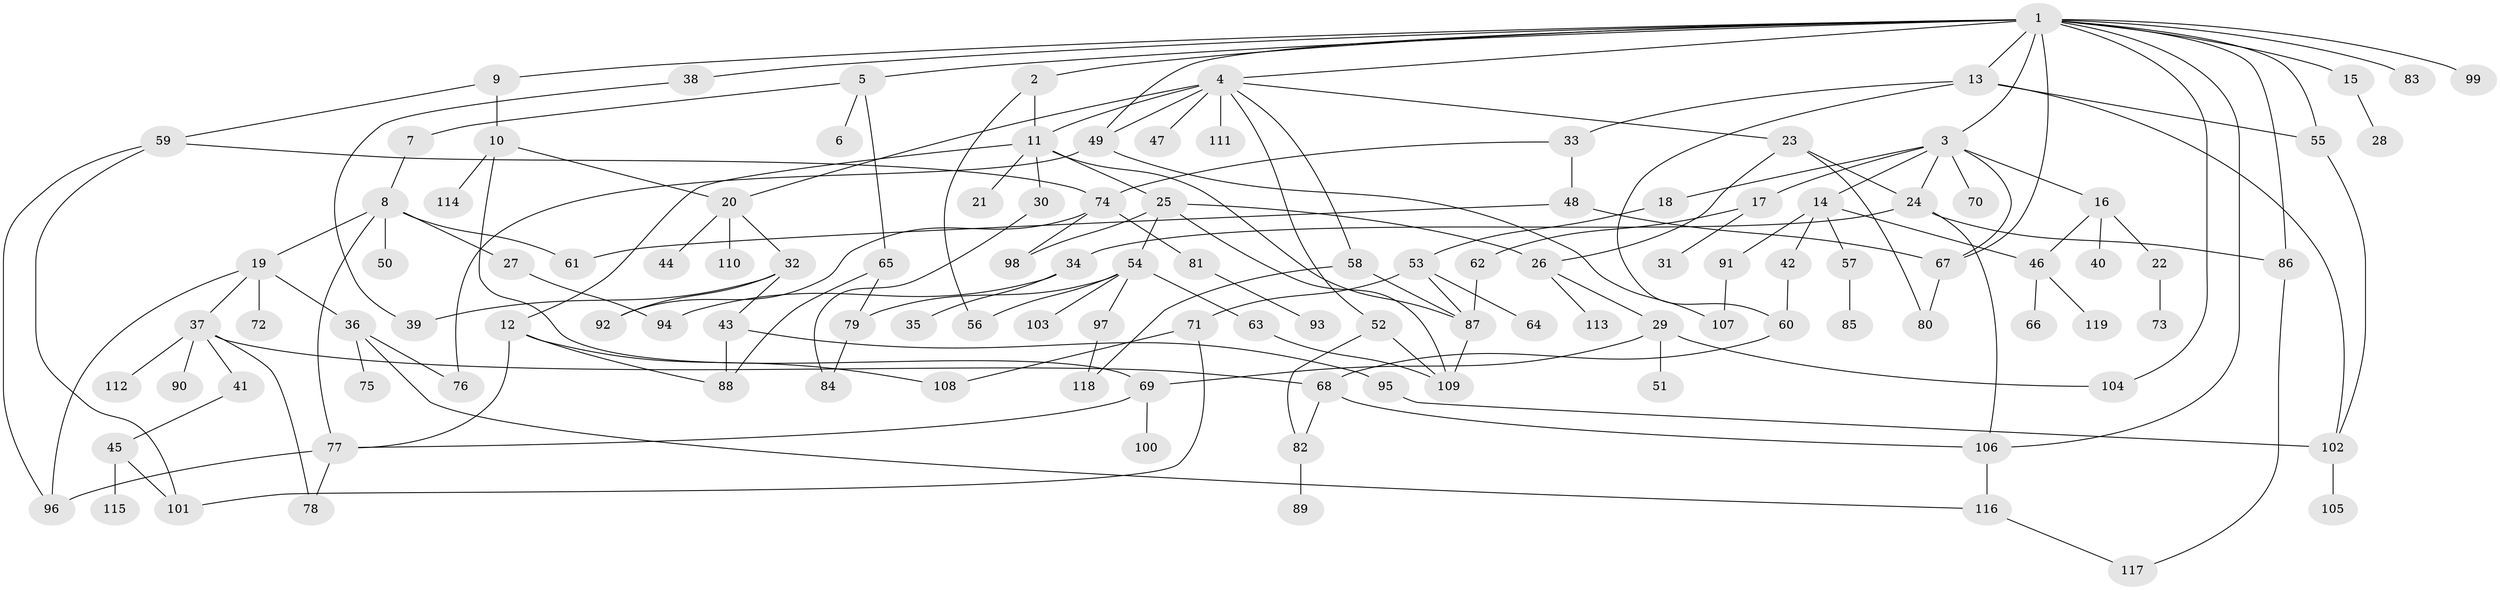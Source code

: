 // Generated by graph-tools (version 1.1) at 2025/25/03/09/25 03:25:29]
// undirected, 119 vertices, 168 edges
graph export_dot {
graph [start="1"]
  node [color=gray90,style=filled];
  1;
  2;
  3;
  4;
  5;
  6;
  7;
  8;
  9;
  10;
  11;
  12;
  13;
  14;
  15;
  16;
  17;
  18;
  19;
  20;
  21;
  22;
  23;
  24;
  25;
  26;
  27;
  28;
  29;
  30;
  31;
  32;
  33;
  34;
  35;
  36;
  37;
  38;
  39;
  40;
  41;
  42;
  43;
  44;
  45;
  46;
  47;
  48;
  49;
  50;
  51;
  52;
  53;
  54;
  55;
  56;
  57;
  58;
  59;
  60;
  61;
  62;
  63;
  64;
  65;
  66;
  67;
  68;
  69;
  70;
  71;
  72;
  73;
  74;
  75;
  76;
  77;
  78;
  79;
  80;
  81;
  82;
  83;
  84;
  85;
  86;
  87;
  88;
  89;
  90;
  91;
  92;
  93;
  94;
  95;
  96;
  97;
  98;
  99;
  100;
  101;
  102;
  103;
  104;
  105;
  106;
  107;
  108;
  109;
  110;
  111;
  112;
  113;
  114;
  115;
  116;
  117;
  118;
  119;
  1 -- 2;
  1 -- 3;
  1 -- 4;
  1 -- 5;
  1 -- 9;
  1 -- 13;
  1 -- 15;
  1 -- 38;
  1 -- 49;
  1 -- 83;
  1 -- 86;
  1 -- 99;
  1 -- 104;
  1 -- 55;
  1 -- 67;
  1 -- 106;
  2 -- 56;
  2 -- 11;
  3 -- 14;
  3 -- 16;
  3 -- 17;
  3 -- 18;
  3 -- 67;
  3 -- 70;
  3 -- 24;
  4 -- 11;
  4 -- 23;
  4 -- 47;
  4 -- 52;
  4 -- 58;
  4 -- 111;
  4 -- 49;
  4 -- 20;
  5 -- 6;
  5 -- 7;
  5 -- 65;
  7 -- 8;
  8 -- 19;
  8 -- 27;
  8 -- 50;
  8 -- 61;
  8 -- 77;
  9 -- 10;
  9 -- 59;
  10 -- 20;
  10 -- 69;
  10 -- 114;
  11 -- 12;
  11 -- 21;
  11 -- 25;
  11 -- 30;
  11 -- 87;
  12 -- 108;
  12 -- 77;
  12 -- 88;
  13 -- 33;
  13 -- 55;
  13 -- 60;
  13 -- 102;
  14 -- 42;
  14 -- 57;
  14 -- 91;
  14 -- 46;
  15 -- 28;
  16 -- 22;
  16 -- 40;
  16 -- 46;
  17 -- 31;
  17 -- 62;
  18 -- 53;
  19 -- 36;
  19 -- 37;
  19 -- 72;
  19 -- 96;
  20 -- 32;
  20 -- 44;
  20 -- 110;
  22 -- 73;
  23 -- 24;
  23 -- 26;
  23 -- 80;
  24 -- 34;
  24 -- 86;
  24 -- 106;
  25 -- 26;
  25 -- 54;
  25 -- 109;
  25 -- 98;
  26 -- 29;
  26 -- 113;
  27 -- 94;
  29 -- 51;
  29 -- 69;
  29 -- 104;
  30 -- 84;
  32 -- 39;
  32 -- 43;
  32 -- 92;
  33 -- 48;
  33 -- 74;
  34 -- 35;
  34 -- 94;
  36 -- 75;
  36 -- 116;
  36 -- 76;
  37 -- 41;
  37 -- 90;
  37 -- 112;
  37 -- 78;
  37 -- 68;
  38 -- 39;
  41 -- 45;
  42 -- 60;
  43 -- 95;
  43 -- 88;
  45 -- 101;
  45 -- 115;
  46 -- 66;
  46 -- 119;
  48 -- 67;
  48 -- 61;
  49 -- 76;
  49 -- 107;
  52 -- 82;
  52 -- 109;
  53 -- 64;
  53 -- 71;
  53 -- 87;
  54 -- 63;
  54 -- 97;
  54 -- 103;
  54 -- 56;
  54 -- 79;
  55 -- 102;
  57 -- 85;
  58 -- 118;
  58 -- 87;
  59 -- 74;
  59 -- 96;
  59 -- 101;
  60 -- 68;
  62 -- 87;
  63 -- 109;
  65 -- 79;
  65 -- 88;
  67 -- 80;
  68 -- 106;
  68 -- 82;
  69 -- 77;
  69 -- 100;
  71 -- 108;
  71 -- 101;
  74 -- 81;
  74 -- 98;
  74 -- 92;
  77 -- 78;
  77 -- 96;
  79 -- 84;
  81 -- 93;
  82 -- 89;
  86 -- 117;
  87 -- 109;
  91 -- 107;
  95 -- 102;
  97 -- 118;
  102 -- 105;
  106 -- 116;
  116 -- 117;
}
